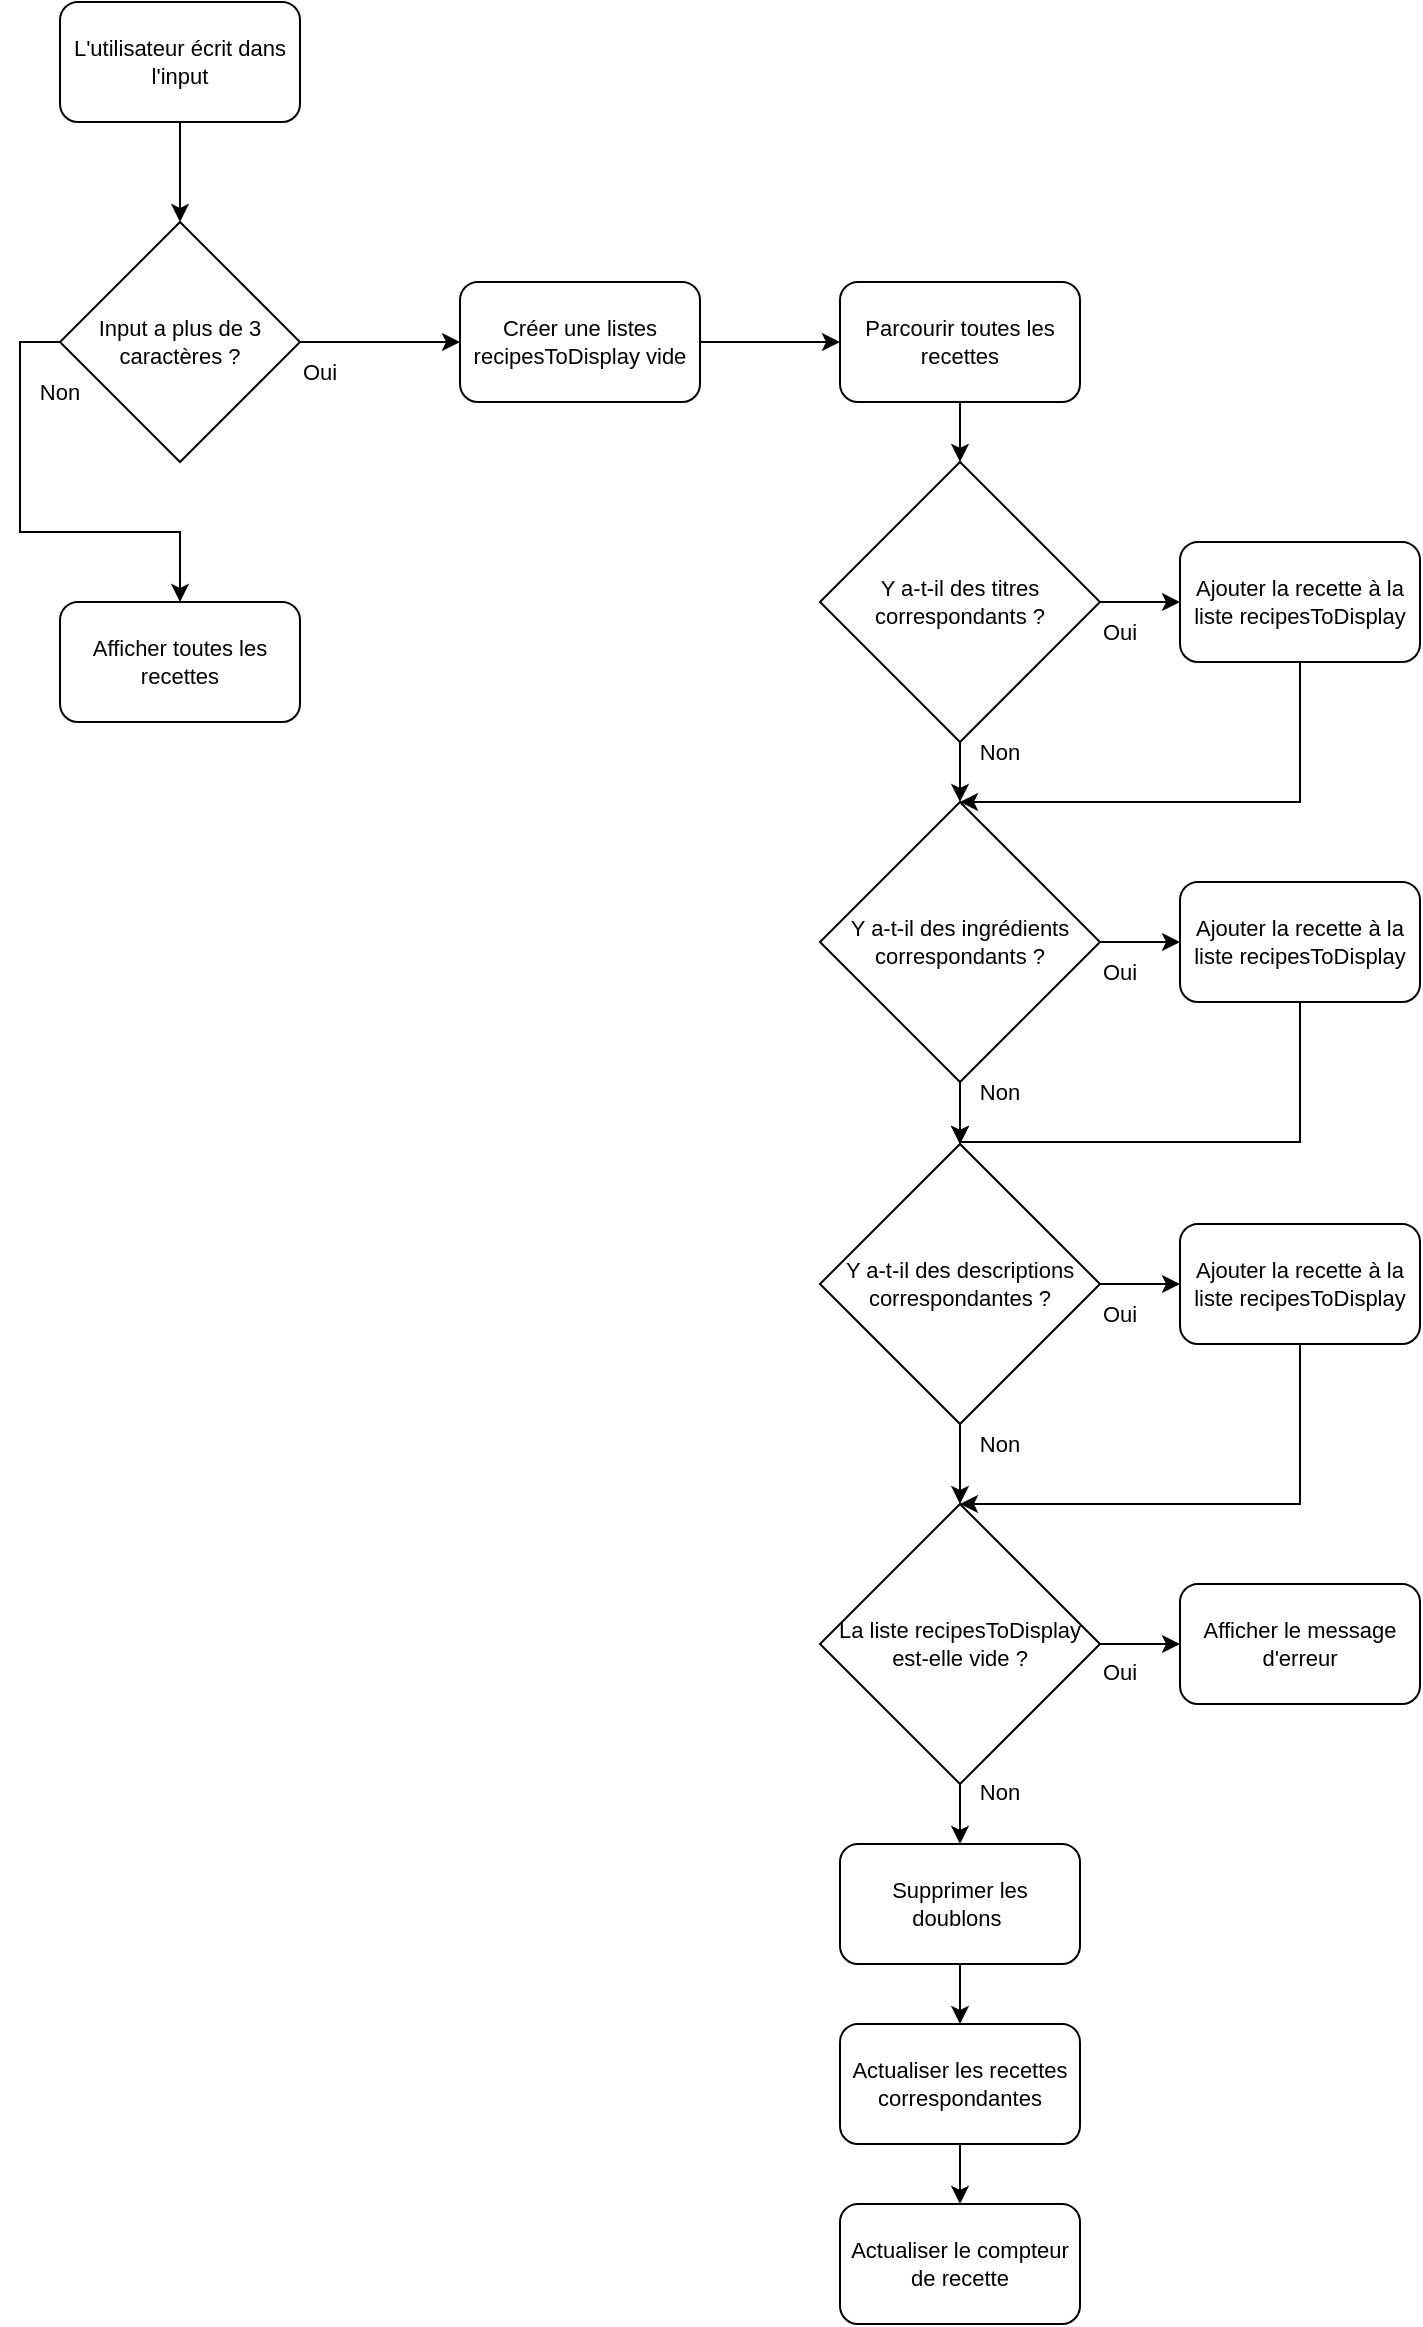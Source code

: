 <mxfile version="26.0.16">
  <diagram name="Page-1" id="GAXQ_csauT4ltbFo2j2c">
    <mxGraphModel dx="812" dy="593" grid="1" gridSize="10" guides="1" tooltips="1" connect="1" arrows="1" fold="1" page="1" pageScale="1" pageWidth="827" pageHeight="1169" math="0" shadow="0">
      <root>
        <mxCell id="0" />
        <mxCell id="1" parent="0" />
        <mxCell id="yLKohkh012nLkj2lQaWL-14" style="edgeStyle=orthogonalEdgeStyle;rounded=0;orthogonalLoop=1;jettySize=auto;html=1;exitX=1;exitY=0.5;exitDx=0;exitDy=0;fontSize=11;entryX=0;entryY=0.5;entryDx=0;entryDy=0;" parent="1" source="yLKohkh012nLkj2lQaWL-1" target="nuSVJqyTdR46KMGKahuH-4" edge="1">
          <mxGeometry relative="1" as="geometry">
            <mxPoint x="329" y="84" as="targetPoint" />
          </mxGeometry>
        </mxCell>
        <mxCell id="yLKohkh012nLkj2lQaWL-26" style="edgeStyle=orthogonalEdgeStyle;rounded=0;orthogonalLoop=1;jettySize=auto;html=1;exitX=0;exitY=0.5;exitDx=0;exitDy=0;entryX=0.5;entryY=0;entryDx=0;entryDy=0;fontSize=11;" parent="1" source="yLKohkh012nLkj2lQaWL-1" target="yLKohkh012nLkj2lQaWL-3" edge="1">
          <mxGeometry relative="1" as="geometry">
            <mxPoint x="89" y="744" as="targetPoint" />
          </mxGeometry>
        </mxCell>
        <mxCell id="yLKohkh012nLkj2lQaWL-1" value="Input a plus de 3 caractères ?" style="rhombus;whiteSpace=wrap;html=1;rounded=0;fontSize=11;" parent="1" vertex="1">
          <mxGeometry x="89" y="114" width="120" height="120" as="geometry" />
        </mxCell>
        <mxCell id="yLKohkh012nLkj2lQaWL-3" value="Afficher toutes les recettes" style="rounded=1;whiteSpace=wrap;html=1;fontSize=11;" parent="1" vertex="1">
          <mxGeometry x="89" y="304" width="120" height="60" as="geometry" />
        </mxCell>
        <mxCell id="yLKohkh012nLkj2lQaWL-15" style="edgeStyle=orthogonalEdgeStyle;rounded=0;orthogonalLoop=1;jettySize=auto;html=1;exitX=0.5;exitY=1;exitDx=0;exitDy=0;entryX=0.5;entryY=0;entryDx=0;entryDy=0;fontSize=11;" parent="1" source="nuSVJqyTdR46KMGKahuH-6" target="nuSVJqyTdR46KMGKahuH-9" edge="1">
          <mxGeometry relative="1" as="geometry" />
        </mxCell>
        <mxCell id="nuSVJqyTdR46KMGKahuH-34" style="edgeStyle=orthogonalEdgeStyle;rounded=0;orthogonalLoop=1;jettySize=auto;html=1;entryX=0.5;entryY=0;entryDx=0;entryDy=0;" edge="1" parent="1" source="yLKohkh012nLkj2lQaWL-4" target="nuSVJqyTdR46KMGKahuH-9">
          <mxGeometry relative="1" as="geometry">
            <mxPoint x="659" y="424" as="targetPoint" />
            <Array as="points">
              <mxPoint x="709" y="404" />
            </Array>
          </mxGeometry>
        </mxCell>
        <mxCell id="yLKohkh012nLkj2lQaWL-4" value="Ajouter la recette à la liste recipesToDisplay" style="rounded=1;whiteSpace=wrap;html=1;fontSize=11;" parent="1" vertex="1">
          <mxGeometry x="649" y="274" width="120" height="60" as="geometry" />
        </mxCell>
        <mxCell id="yLKohkh012nLkj2lQaWL-29" value="Oui" style="text;html=1;align=center;verticalAlign=middle;whiteSpace=wrap;rounded=0;fontSize=11;" parent="1" vertex="1">
          <mxGeometry x="189" y="174" width="60" height="30" as="geometry" />
        </mxCell>
        <mxCell id="yLKohkh012nLkj2lQaWL-32" value="Non" style="text;html=1;align=center;verticalAlign=middle;whiteSpace=wrap;rounded=0;fontSize=11;" parent="1" vertex="1">
          <mxGeometry x="59" y="184" width="60" height="30" as="geometry" />
        </mxCell>
        <mxCell id="nuSVJqyTdR46KMGKahuH-2" value="" style="edgeStyle=orthogonalEdgeStyle;rounded=0;orthogonalLoop=1;jettySize=auto;html=1;" edge="1" parent="1" source="nuSVJqyTdR46KMGKahuH-1" target="yLKohkh012nLkj2lQaWL-1">
          <mxGeometry relative="1" as="geometry" />
        </mxCell>
        <mxCell id="nuSVJqyTdR46KMGKahuH-1" value="L&#39;utilisateur écrit dans l&#39;input" style="rounded=1;whiteSpace=wrap;html=1;fontSize=11;" vertex="1" parent="1">
          <mxGeometry x="89" y="4" width="120" height="60" as="geometry" />
        </mxCell>
        <mxCell id="nuSVJqyTdR46KMGKahuH-5" value="" style="edgeStyle=orthogonalEdgeStyle;rounded=0;orthogonalLoop=1;jettySize=auto;html=1;entryX=0;entryY=0.5;entryDx=0;entryDy=0;" edge="1" parent="1" source="nuSVJqyTdR46KMGKahuH-4" target="nuSVJqyTdR46KMGKahuH-17">
          <mxGeometry relative="1" as="geometry">
            <mxPoint x="459" y="174" as="targetPoint" />
          </mxGeometry>
        </mxCell>
        <mxCell id="nuSVJqyTdR46KMGKahuH-4" value="Créer une listes recipesToDisplay vide" style="rounded=1;whiteSpace=wrap;html=1;fontSize=11;" vertex="1" parent="1">
          <mxGeometry x="289" y="144" width="120" height="60" as="geometry" />
        </mxCell>
        <mxCell id="nuSVJqyTdR46KMGKahuH-13" value="" style="edgeStyle=orthogonalEdgeStyle;rounded=0;orthogonalLoop=1;jettySize=auto;html=1;" edge="1" parent="1" source="nuSVJqyTdR46KMGKahuH-6" target="yLKohkh012nLkj2lQaWL-4">
          <mxGeometry relative="1" as="geometry" />
        </mxCell>
        <mxCell id="nuSVJqyTdR46KMGKahuH-6" value="&lt;font&gt;Y a-t-il des titres correspondants ?&lt;/font&gt;" style="rhombus;whiteSpace=wrap;html=1;fontSize=11;align=center;fillColor=default;rounded=0;shadow=0;" vertex="1" parent="1">
          <mxGeometry x="469" y="234" width="140" height="140" as="geometry" />
        </mxCell>
        <mxCell id="nuSVJqyTdR46KMGKahuH-8" value="Ajouter la recette à la liste recipesToDisplay" style="rounded=1;whiteSpace=wrap;html=1;fontSize=11;" vertex="1" parent="1">
          <mxGeometry x="649" y="444" width="120" height="60" as="geometry" />
        </mxCell>
        <mxCell id="nuSVJqyTdR46KMGKahuH-14" value="" style="edgeStyle=orthogonalEdgeStyle;rounded=0;orthogonalLoop=1;jettySize=auto;html=1;" edge="1" parent="1" source="nuSVJqyTdR46KMGKahuH-9" target="nuSVJqyTdR46KMGKahuH-8">
          <mxGeometry relative="1" as="geometry" />
        </mxCell>
        <mxCell id="nuSVJqyTdR46KMGKahuH-9" value="Y a-t-il des ingrédients correspondants ?" style="rhombus;whiteSpace=wrap;html=1;fontSize=11;" vertex="1" parent="1">
          <mxGeometry x="469" y="404" width="140" height="140" as="geometry" />
        </mxCell>
        <mxCell id="nuSVJqyTdR46KMGKahuH-11" style="edgeStyle=orthogonalEdgeStyle;rounded=0;orthogonalLoop=1;jettySize=auto;html=1;fontSize=11;exitX=0.5;exitY=1;exitDx=0;exitDy=0;entryX=0.5;entryY=0;entryDx=0;entryDy=0;" edge="1" parent="1" source="nuSVJqyTdR46KMGKahuH-9" target="nuSVJqyTdR46KMGKahuH-84">
          <mxGeometry relative="1" as="geometry">
            <mxPoint x="619" y="534" as="sourcePoint" />
            <mxPoint x="539" y="574" as="targetPoint" />
          </mxGeometry>
        </mxCell>
        <mxCell id="nuSVJqyTdR46KMGKahuH-18" value="" style="edgeStyle=orthogonalEdgeStyle;rounded=0;orthogonalLoop=1;jettySize=auto;html=1;" edge="1" parent="1" source="nuSVJqyTdR46KMGKahuH-17" target="nuSVJqyTdR46KMGKahuH-6">
          <mxGeometry relative="1" as="geometry" />
        </mxCell>
        <mxCell id="nuSVJqyTdR46KMGKahuH-17" value="Parcourir toutes les recettes" style="rounded=1;whiteSpace=wrap;html=1;fontSize=11;" vertex="1" parent="1">
          <mxGeometry x="479" y="144" width="120" height="60" as="geometry" />
        </mxCell>
        <mxCell id="nuSVJqyTdR46KMGKahuH-19" value="Non" style="text;html=1;align=center;verticalAlign=middle;whiteSpace=wrap;rounded=0;fontSize=11;" vertex="1" parent="1">
          <mxGeometry x="529" y="364" width="60" height="30" as="geometry" />
        </mxCell>
        <mxCell id="nuSVJqyTdR46KMGKahuH-20" value="Non" style="text;html=1;align=center;verticalAlign=middle;whiteSpace=wrap;rounded=0;fontSize=11;" vertex="1" parent="1">
          <mxGeometry x="529" y="534" width="60" height="30" as="geometry" />
        </mxCell>
        <mxCell id="nuSVJqyTdR46KMGKahuH-21" value="Oui" style="text;html=1;align=center;verticalAlign=middle;whiteSpace=wrap;rounded=0;fontSize=11;" vertex="1" parent="1">
          <mxGeometry x="589" y="304" width="60" height="30" as="geometry" />
        </mxCell>
        <mxCell id="nuSVJqyTdR46KMGKahuH-23" value="Oui" style="text;html=1;align=center;verticalAlign=middle;whiteSpace=wrap;rounded=0;fontSize=11;" vertex="1" parent="1">
          <mxGeometry x="589" y="474" width="60" height="30" as="geometry" />
        </mxCell>
        <mxCell id="nuSVJqyTdR46KMGKahuH-35" style="edgeStyle=orthogonalEdgeStyle;rounded=0;orthogonalLoop=1;jettySize=auto;html=1;exitX=0.5;exitY=1;exitDx=0;exitDy=0;entryX=0.5;entryY=0;entryDx=0;entryDy=0;" edge="1" parent="1" source="nuSVJqyTdR46KMGKahuH-8" target="nuSVJqyTdR46KMGKahuH-84">
          <mxGeometry relative="1" as="geometry">
            <mxPoint x="539" y="574" as="targetPoint" />
            <mxPoint x="719" y="514" as="sourcePoint" />
            <Array as="points">
              <mxPoint x="709" y="574" />
              <mxPoint x="539" y="574" />
            </Array>
          </mxGeometry>
        </mxCell>
        <mxCell id="nuSVJqyTdR46KMGKahuH-79" style="edgeStyle=orthogonalEdgeStyle;rounded=0;orthogonalLoop=1;jettySize=auto;html=1;exitX=0.5;exitY=1;exitDx=0;exitDy=0;entryX=0.5;entryY=0;entryDx=0;entryDy=0;fontSize=11;" edge="1" parent="1" source="nuSVJqyTdR46KMGKahuH-80" target="nuSVJqyTdR46KMGKahuH-81">
          <mxGeometry relative="1" as="geometry" />
        </mxCell>
        <mxCell id="nuSVJqyTdR46KMGKahuH-80" value="Actualiser les recettes correspondantes" style="rounded=1;whiteSpace=wrap;html=1;fontSize=11;" vertex="1" parent="1">
          <mxGeometry x="479" y="1015" width="120" height="60" as="geometry" />
        </mxCell>
        <mxCell id="nuSVJqyTdR46KMGKahuH-81" value="Actualiser le compteur de recette" style="rounded=1;whiteSpace=wrap;html=1;fontSize=11;" vertex="1" parent="1">
          <mxGeometry x="479" y="1105" width="120" height="60" as="geometry" />
        </mxCell>
        <mxCell id="nuSVJqyTdR46KMGKahuH-82" value="" style="edgeStyle=orthogonalEdgeStyle;rounded=0;orthogonalLoop=1;jettySize=auto;html=1;" edge="1" parent="1" source="nuSVJqyTdR46KMGKahuH-84" target="nuSVJqyTdR46KMGKahuH-86">
          <mxGeometry relative="1" as="geometry" />
        </mxCell>
        <mxCell id="nuSVJqyTdR46KMGKahuH-83" value="" style="edgeStyle=orthogonalEdgeStyle;rounded=0;orthogonalLoop=1;jettySize=auto;html=1;entryX=0.5;entryY=0;entryDx=0;entryDy=0;" edge="1" parent="1" source="nuSVJqyTdR46KMGKahuH-84" target="nuSVJqyTdR46KMGKahuH-95">
          <mxGeometry relative="1" as="geometry">
            <mxPoint x="539" y="745" as="targetPoint" />
          </mxGeometry>
        </mxCell>
        <mxCell id="nuSVJqyTdR46KMGKahuH-84" value="Y a-t-il des descriptions correspondantes ?" style="rhombus;whiteSpace=wrap;html=1;fontSize=11;" vertex="1" parent="1">
          <mxGeometry x="469" y="575" width="140" height="140" as="geometry" />
        </mxCell>
        <mxCell id="nuSVJqyTdR46KMGKahuH-86" value="Ajouter la recette à la liste recipesToDisplay" style="rounded=1;whiteSpace=wrap;html=1;fontSize=11;" vertex="1" parent="1">
          <mxGeometry x="649" y="615" width="120" height="60" as="geometry" />
        </mxCell>
        <mxCell id="nuSVJqyTdR46KMGKahuH-87" value="Oui" style="text;html=1;align=center;verticalAlign=middle;whiteSpace=wrap;rounded=0;fontSize=11;" vertex="1" parent="1">
          <mxGeometry x="589" y="645" width="60" height="30" as="geometry" />
        </mxCell>
        <mxCell id="nuSVJqyTdR46KMGKahuH-90" value="Non" style="text;html=1;align=center;verticalAlign=middle;whiteSpace=wrap;rounded=0;fontSize=11;" vertex="1" parent="1">
          <mxGeometry x="529" y="710" width="60" height="30" as="geometry" />
        </mxCell>
        <mxCell id="nuSVJqyTdR46KMGKahuH-91" value="" style="edgeStyle=orthogonalEdgeStyle;rounded=0;orthogonalLoop=1;jettySize=auto;html=1;" edge="1" parent="1" source="nuSVJqyTdR46KMGKahuH-92" target="nuSVJqyTdR46KMGKahuH-80">
          <mxGeometry relative="1" as="geometry" />
        </mxCell>
        <mxCell id="nuSVJqyTdR46KMGKahuH-92" value="Supprimer les doublons&amp;nbsp;" style="rounded=1;whiteSpace=wrap;html=1;fontSize=11;" vertex="1" parent="1">
          <mxGeometry x="479" y="925" width="120" height="60" as="geometry" />
        </mxCell>
        <mxCell id="nuSVJqyTdR46KMGKahuH-93" value="Afficher le message d&#39;erreur" style="rounded=1;whiteSpace=wrap;html=1;fontSize=11;" vertex="1" parent="1">
          <mxGeometry x="649" y="795" width="120" height="60" as="geometry" />
        </mxCell>
        <mxCell id="nuSVJqyTdR46KMGKahuH-94" style="edgeStyle=orthogonalEdgeStyle;rounded=0;orthogonalLoop=1;jettySize=auto;html=1;exitX=0.5;exitY=1;exitDx=0;exitDy=0;entryX=0.5;entryY=0;entryDx=0;entryDy=0;" edge="1" parent="1" source="nuSVJqyTdR46KMGKahuH-86" target="nuSVJqyTdR46KMGKahuH-95">
          <mxGeometry relative="1" as="geometry">
            <mxPoint x="559" y="755" as="targetPoint" />
            <mxPoint x="729" y="685" as="sourcePoint" />
            <Array as="points">
              <mxPoint x="709" y="755" />
            </Array>
          </mxGeometry>
        </mxCell>
        <mxCell id="nuSVJqyTdR46KMGKahuH-98" style="edgeStyle=orthogonalEdgeStyle;rounded=0;orthogonalLoop=1;jettySize=auto;html=1;exitX=0.5;exitY=1;exitDx=0;exitDy=0;entryX=0.5;entryY=0;entryDx=0;entryDy=0;" edge="1" parent="1" source="nuSVJqyTdR46KMGKahuH-95" target="nuSVJqyTdR46KMGKahuH-92">
          <mxGeometry relative="1" as="geometry">
            <mxPoint x="539" y="924" as="targetPoint" />
          </mxGeometry>
        </mxCell>
        <mxCell id="nuSVJqyTdR46KMGKahuH-99" value="" style="edgeStyle=orthogonalEdgeStyle;rounded=0;orthogonalLoop=1;jettySize=auto;html=1;" edge="1" parent="1" source="nuSVJqyTdR46KMGKahuH-95" target="nuSVJqyTdR46KMGKahuH-93">
          <mxGeometry relative="1" as="geometry" />
        </mxCell>
        <mxCell id="nuSVJqyTdR46KMGKahuH-95" value="&lt;font&gt;La liste recipesToDisplay est-elle&amp;nbsp;vide ?&lt;/font&gt;" style="rhombus;whiteSpace=wrap;html=1;fontSize=11;" vertex="1" parent="1">
          <mxGeometry x="469" y="755" width="140" height="140" as="geometry" />
        </mxCell>
        <mxCell id="nuSVJqyTdR46KMGKahuH-100" value="Non" style="text;html=1;align=center;verticalAlign=middle;whiteSpace=wrap;rounded=0;fontSize=11;" vertex="1" parent="1">
          <mxGeometry x="529" y="884" width="60" height="30" as="geometry" />
        </mxCell>
        <mxCell id="nuSVJqyTdR46KMGKahuH-101" value="Oui" style="text;html=1;align=center;verticalAlign=middle;whiteSpace=wrap;rounded=0;fontSize=11;" vertex="1" parent="1">
          <mxGeometry x="589" y="824" width="60" height="30" as="geometry" />
        </mxCell>
      </root>
    </mxGraphModel>
  </diagram>
</mxfile>
